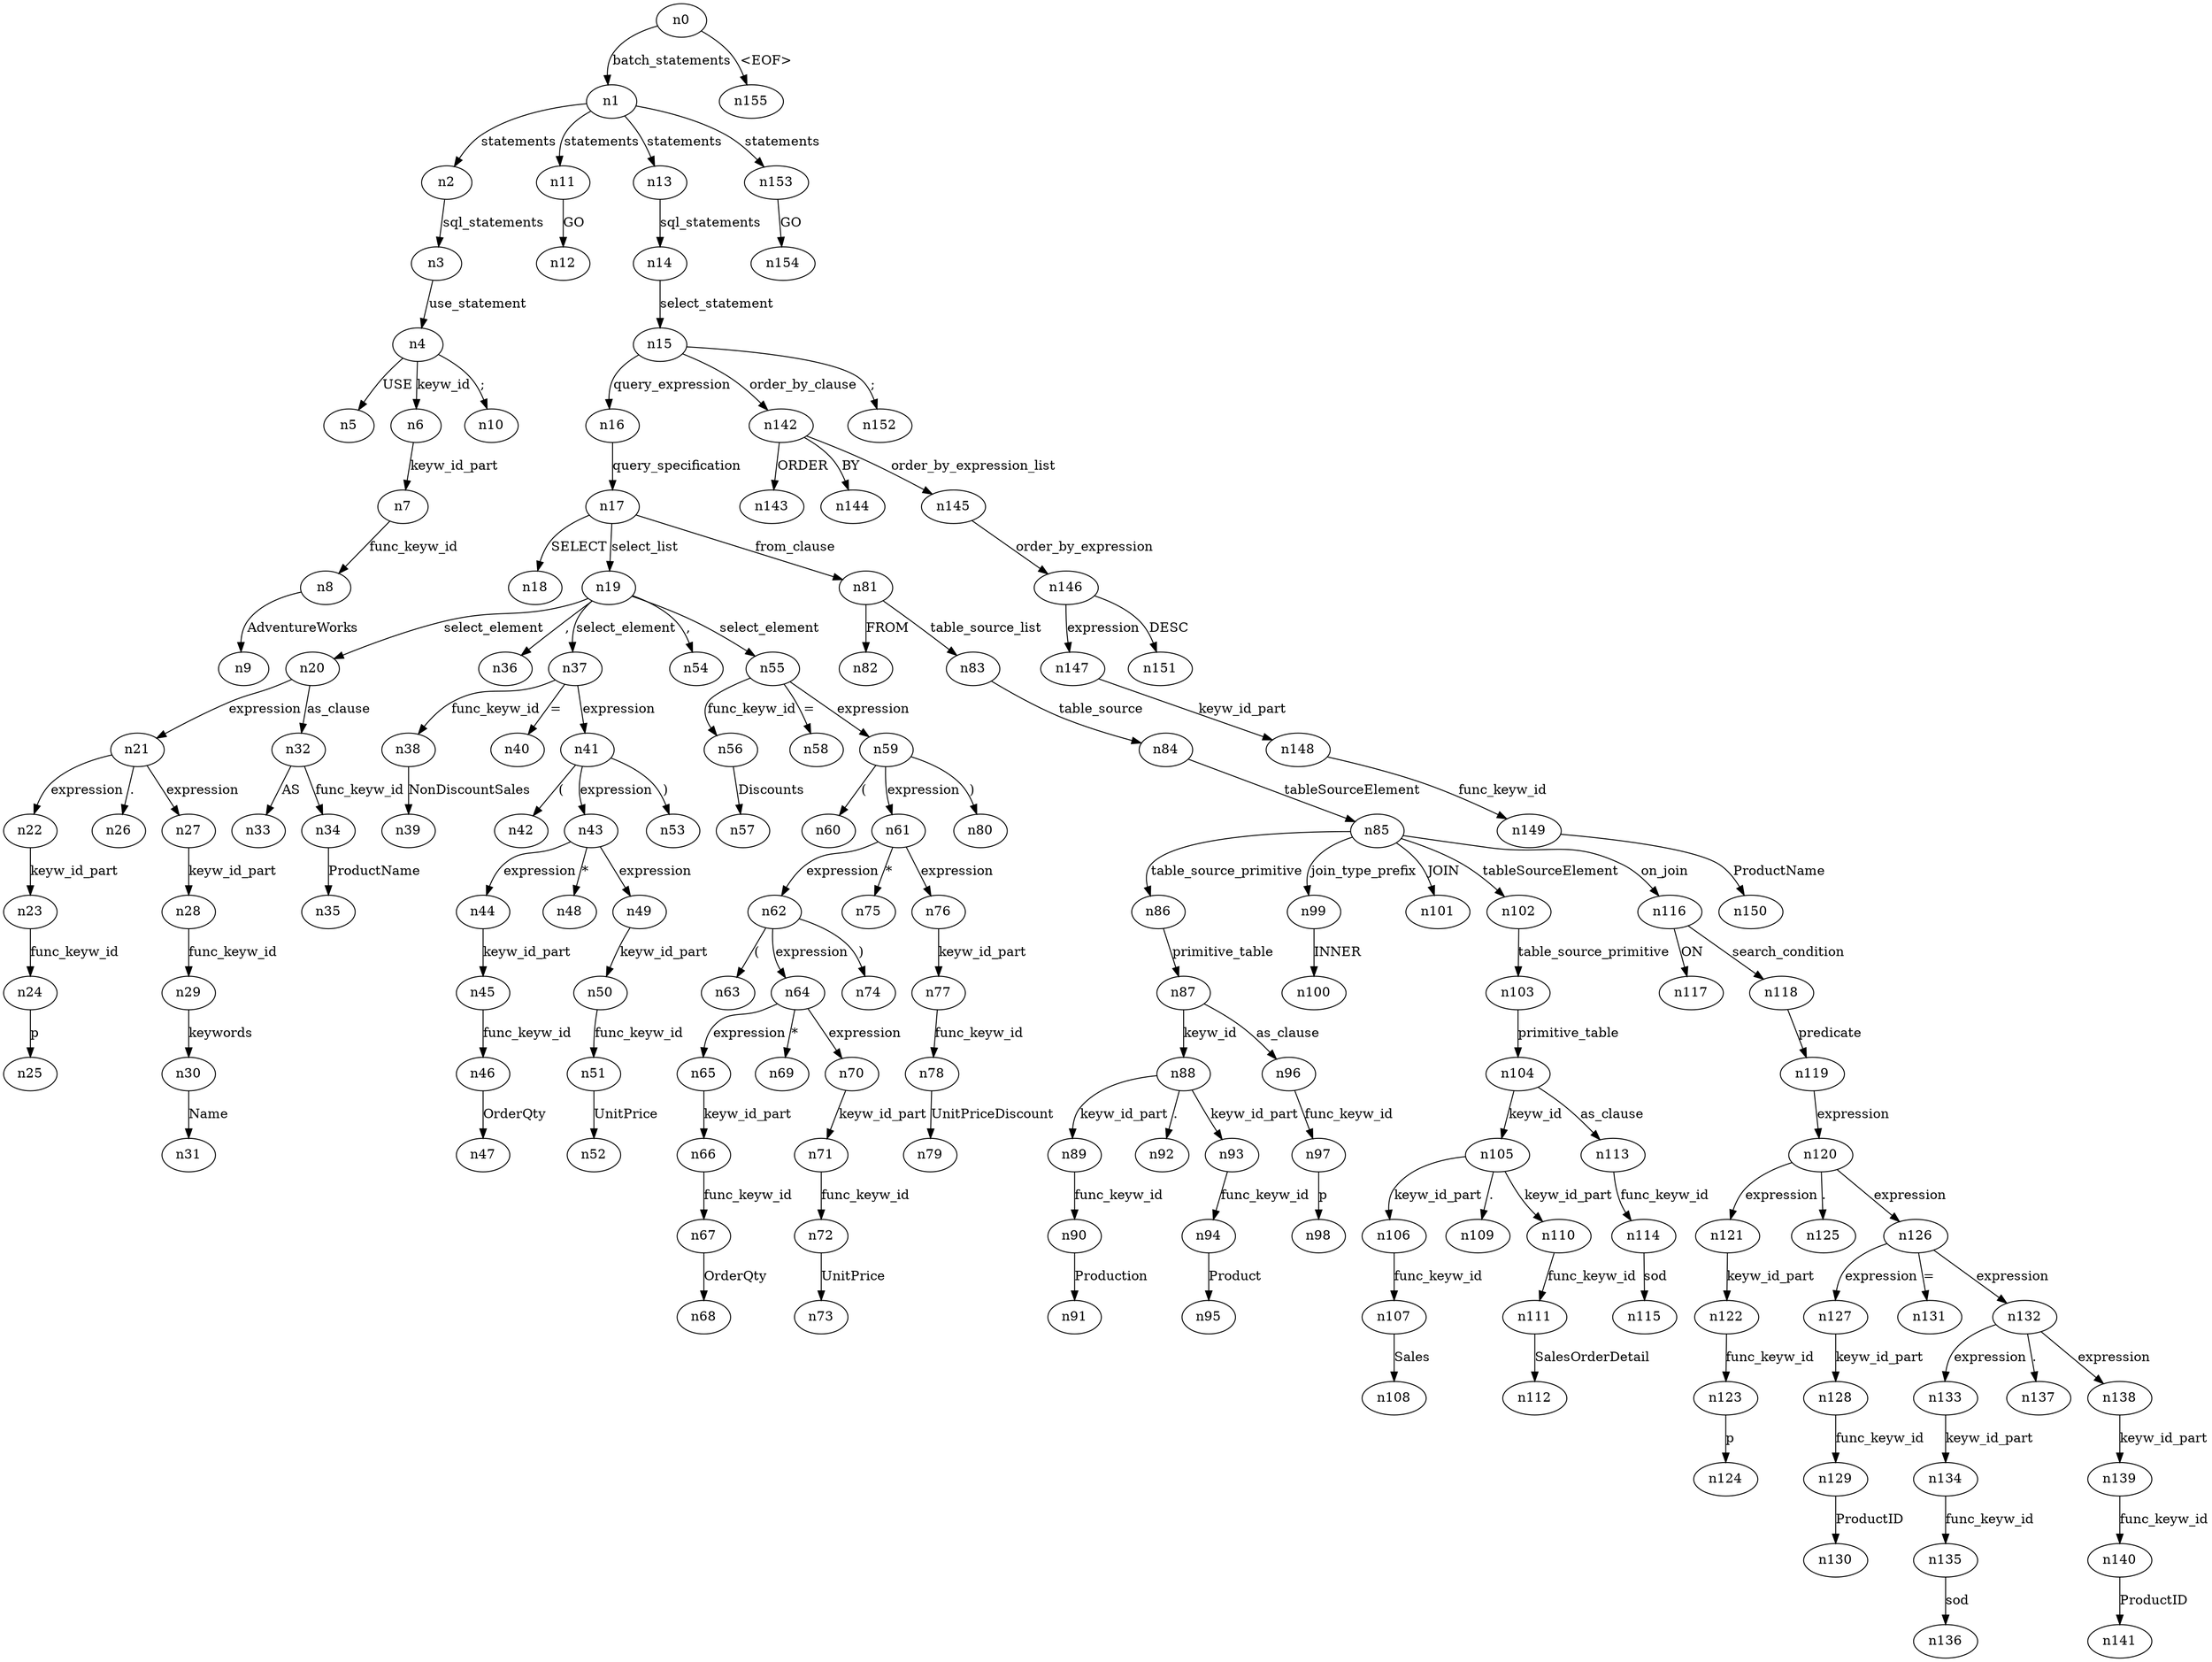 digraph ParseTree {
  n0 -> n1 [label="batch_statements"];
  n1 -> n2 [label="statements"];
  n2 -> n3 [label="sql_statements"];
  n3 -> n4 [label="use_statement"];
  n4 -> n5 [label="USE"];
  n4 -> n6 [label="keyw_id"];
  n6 -> n7 [label="keyw_id_part"];
  n7 -> n8 [label="func_keyw_id"];
  n8 -> n9 [label="AdventureWorks"];
  n4 -> n10 [label=";"];
  n1 -> n11 [label="statements"];
  n11 -> n12 [label="GO"];
  n1 -> n13 [label="statements"];
  n13 -> n14 [label="sql_statements"];
  n14 -> n15 [label="select_statement"];
  n15 -> n16 [label="query_expression"];
  n16 -> n17 [label="query_specification"];
  n17 -> n18 [label="SELECT"];
  n17 -> n19 [label="select_list"];
  n19 -> n20 [label="select_element"];
  n20 -> n21 [label="expression"];
  n21 -> n22 [label="expression"];
  n22 -> n23 [label="keyw_id_part"];
  n23 -> n24 [label="func_keyw_id"];
  n24 -> n25 [label="p"];
  n21 -> n26 [label="."];
  n21 -> n27 [label="expression"];
  n27 -> n28 [label="keyw_id_part"];
  n28 -> n29 [label="func_keyw_id"];
  n29 -> n30 [label="keywords"];
  n30 -> n31 [label="Name"];
  n20 -> n32 [label="as_clause"];
  n32 -> n33 [label="AS"];
  n32 -> n34 [label="func_keyw_id"];
  n34 -> n35 [label="ProductName"];
  n19 -> n36 [label=","];
  n19 -> n37 [label="select_element"];
  n37 -> n38 [label="func_keyw_id"];
  n38 -> n39 [label="NonDiscountSales"];
  n37 -> n40 [label="="];
  n37 -> n41 [label="expression"];
  n41 -> n42 [label="("];
  n41 -> n43 [label="expression"];
  n43 -> n44 [label="expression"];
  n44 -> n45 [label="keyw_id_part"];
  n45 -> n46 [label="func_keyw_id"];
  n46 -> n47 [label="OrderQty"];
  n43 -> n48 [label="*"];
  n43 -> n49 [label="expression"];
  n49 -> n50 [label="keyw_id_part"];
  n50 -> n51 [label="func_keyw_id"];
  n51 -> n52 [label="UnitPrice"];
  n41 -> n53 [label=")"];
  n19 -> n54 [label=","];
  n19 -> n55 [label="select_element"];
  n55 -> n56 [label="func_keyw_id"];
  n56 -> n57 [label="Discounts"];
  n55 -> n58 [label="="];
  n55 -> n59 [label="expression"];
  n59 -> n60 [label="("];
  n59 -> n61 [label="expression"];
  n61 -> n62 [label="expression"];
  n62 -> n63 [label="("];
  n62 -> n64 [label="expression"];
  n64 -> n65 [label="expression"];
  n65 -> n66 [label="keyw_id_part"];
  n66 -> n67 [label="func_keyw_id"];
  n67 -> n68 [label="OrderQty"];
  n64 -> n69 [label="*"];
  n64 -> n70 [label="expression"];
  n70 -> n71 [label="keyw_id_part"];
  n71 -> n72 [label="func_keyw_id"];
  n72 -> n73 [label="UnitPrice"];
  n62 -> n74 [label=")"];
  n61 -> n75 [label="*"];
  n61 -> n76 [label="expression"];
  n76 -> n77 [label="keyw_id_part"];
  n77 -> n78 [label="func_keyw_id"];
  n78 -> n79 [label="UnitPriceDiscount"];
  n59 -> n80 [label=")"];
  n17 -> n81 [label="from_clause"];
  n81 -> n82 [label="FROM"];
  n81 -> n83 [label="table_source_list"];
  n83 -> n84 [label="table_source"];
  n84 -> n85 [label="tableSourceElement"];
  n85 -> n86 [label="table_source_primitive"];
  n86 -> n87 [label="primitive_table"];
  n87 -> n88 [label="keyw_id"];
  n88 -> n89 [label="keyw_id_part"];
  n89 -> n90 [label="func_keyw_id"];
  n90 -> n91 [label="Production"];
  n88 -> n92 [label="."];
  n88 -> n93 [label="keyw_id_part"];
  n93 -> n94 [label="func_keyw_id"];
  n94 -> n95 [label="Product"];
  n87 -> n96 [label="as_clause"];
  n96 -> n97 [label="func_keyw_id"];
  n97 -> n98 [label="p"];
  n85 -> n99 [label="join_type_prefix"];
  n99 -> n100 [label="INNER"];
  n85 -> n101 [label="JOIN"];
  n85 -> n102 [label="tableSourceElement"];
  n102 -> n103 [label="table_source_primitive"];
  n103 -> n104 [label="primitive_table"];
  n104 -> n105 [label="keyw_id"];
  n105 -> n106 [label="keyw_id_part"];
  n106 -> n107 [label="func_keyw_id"];
  n107 -> n108 [label="Sales"];
  n105 -> n109 [label="."];
  n105 -> n110 [label="keyw_id_part"];
  n110 -> n111 [label="func_keyw_id"];
  n111 -> n112 [label="SalesOrderDetail"];
  n104 -> n113 [label="as_clause"];
  n113 -> n114 [label="func_keyw_id"];
  n114 -> n115 [label="sod"];
  n85 -> n116 [label="on_join"];
  n116 -> n117 [label="ON"];
  n116 -> n118 [label="search_condition"];
  n118 -> n119 [label="predicate"];
  n119 -> n120 [label="expression"];
  n120 -> n121 [label="expression"];
  n121 -> n122 [label="keyw_id_part"];
  n122 -> n123 [label="func_keyw_id"];
  n123 -> n124 [label="p"];
  n120 -> n125 [label="."];
  n120 -> n126 [label="expression"];
  n126 -> n127 [label="expression"];
  n127 -> n128 [label="keyw_id_part"];
  n128 -> n129 [label="func_keyw_id"];
  n129 -> n130 [label="ProductID"];
  n126 -> n131 [label="="];
  n126 -> n132 [label="expression"];
  n132 -> n133 [label="expression"];
  n133 -> n134 [label="keyw_id_part"];
  n134 -> n135 [label="func_keyw_id"];
  n135 -> n136 [label="sod"];
  n132 -> n137 [label="."];
  n132 -> n138 [label="expression"];
  n138 -> n139 [label="keyw_id_part"];
  n139 -> n140 [label="func_keyw_id"];
  n140 -> n141 [label="ProductID"];
  n15 -> n142 [label="order_by_clause"];
  n142 -> n143 [label="ORDER"];
  n142 -> n144 [label="BY"];
  n142 -> n145 [label="order_by_expression_list"];
  n145 -> n146 [label="order_by_expression"];
  n146 -> n147 [label="expression"];
  n147 -> n148 [label="keyw_id_part"];
  n148 -> n149 [label="func_keyw_id"];
  n149 -> n150 [label="ProductName"];
  n146 -> n151 [label="DESC"];
  n15 -> n152 [label=";"];
  n1 -> n153 [label="statements"];
  n153 -> n154 [label="GO"];
  n0 -> n155 [label="<EOF>"];
}